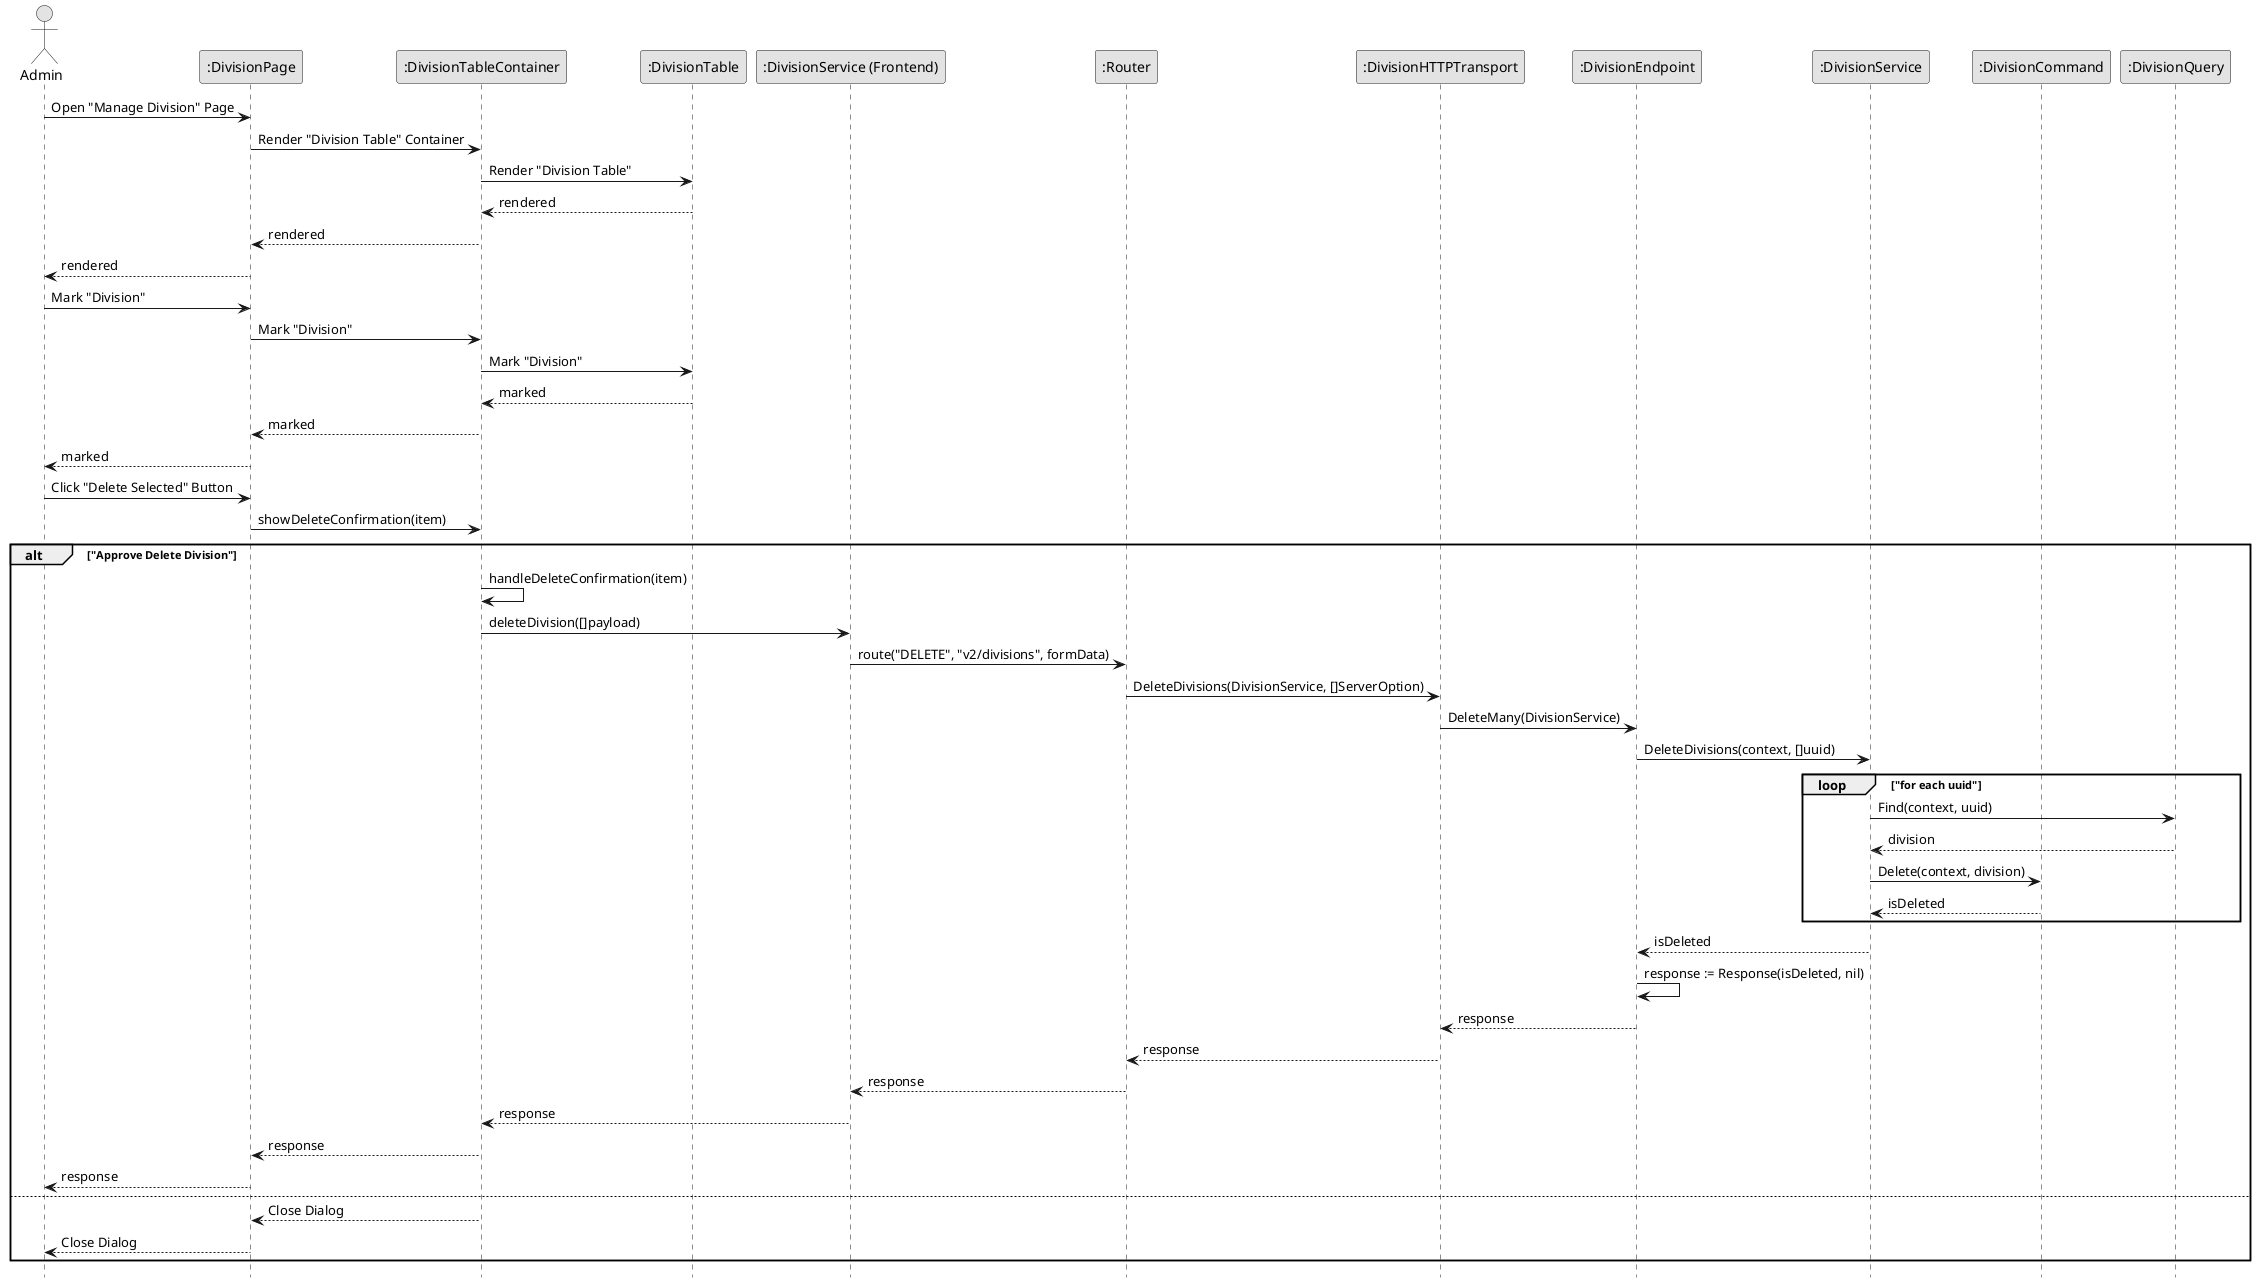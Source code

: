 @startuml DeleteDivision

skinparam Monochrome true
skinparam Shadowing false
hide footbox

actor Admin
participant ":DivisionPage" as DivisionPage
participant ":DivisionTableContainer" as DivisionTableContainer
participant ":DivisionTable" as DivisionTable
participant ":DivisionService (Frontend)" as FEDivisionService
participant ":Router" as Router
participant ":DivisionHTTPTransport" as DivisionHTTPTransport
participant ":DivisionEndpoint" as DivisionEndpoint
participant ":DivisionService" as DivisionService
participant ":DivisionCommand" as DivisionCommand
participant ":DivisionQuery" as DivisionQuery


Admin->DivisionPage: Open "Manage Division" Page
DivisionPage->DivisionTableContainer: Render "Division Table" Container
DivisionTableContainer->DivisionTable: Render "Division Table"
DivisionTable-->DivisionTableContainer: rendered
DivisionTableContainer-->DivisionPage: rendered
DivisionPage-->Admin: rendered

Admin->DivisionPage: Mark "Division"
DivisionPage->DivisionTableContainer: Mark "Division"
DivisionTableContainer->DivisionTable: Mark "Division"
DivisionTable-->DivisionTableContainer: marked
DivisionTableContainer-->DivisionPage: marked
DivisionPage-->Admin: marked

Admin->DivisionPage: Click "Delete Selected" Button
DivisionPage->DivisionTableContainer: showDeleteConfirmation(item)

alt "Approve Delete Division"
    DivisionTableContainer->DivisionTableContainer: handleDeleteConfirmation(item)
    DivisionTableContainer->FEDivisionService: deleteDivision([]payload)
    FEDivisionService->Router: route("DELETE", "v2/divisions", formData)
    Router->DivisionHTTPTransport: DeleteDivisions(DivisionService, []ServerOption)
    DivisionHTTPTransport->DivisionEndpoint: DeleteMany(DivisionService)
    DivisionEndpoint->DivisionService: DeleteDivisions(context, []uuid)

    loop "for each uuid"
        DivisionService->DivisionQuery: Find(context, uuid)
        DivisionQuery-->DivisionService: division

        DivisionService->DivisionCommand: Delete(context, division)
        DivisionCommand-->DivisionService: isDeleted
    end

    DivisionService-->DivisionEndpoint: isDeleted
    DivisionEndpoint->DivisionEndpoint: response := Response(isDeleted, nil)
    DivisionEndpoint-->DivisionHTTPTransport: response
    DivisionHTTPTransport-->Router: response
    Router-->FEDivisionService: response
    FEDivisionService-->DivisionTableContainer: response
    DivisionTableContainer-->DivisionPage: response
    DivisionPage-->Admin: response
else
    DivisionTableContainer-->DivisionPage: Close Dialog
    DivisionPage-->Admin: Close Dialog
end

@enduml